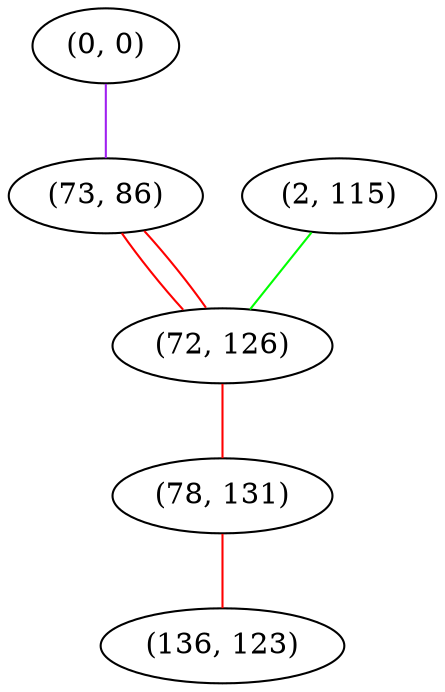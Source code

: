 graph "" {
"(0, 0)";
"(2, 115)";
"(73, 86)";
"(72, 126)";
"(78, 131)";
"(136, 123)";
"(0, 0)" -- "(73, 86)"  [color=purple, key=0, weight=4];
"(2, 115)" -- "(72, 126)"  [color=green, key=0, weight=2];
"(73, 86)" -- "(72, 126)"  [color=red, key=0, weight=1];
"(73, 86)" -- "(72, 126)"  [color=red, key=1, weight=1];
"(72, 126)" -- "(78, 131)"  [color=red, key=0, weight=1];
"(78, 131)" -- "(136, 123)"  [color=red, key=0, weight=1];
}
